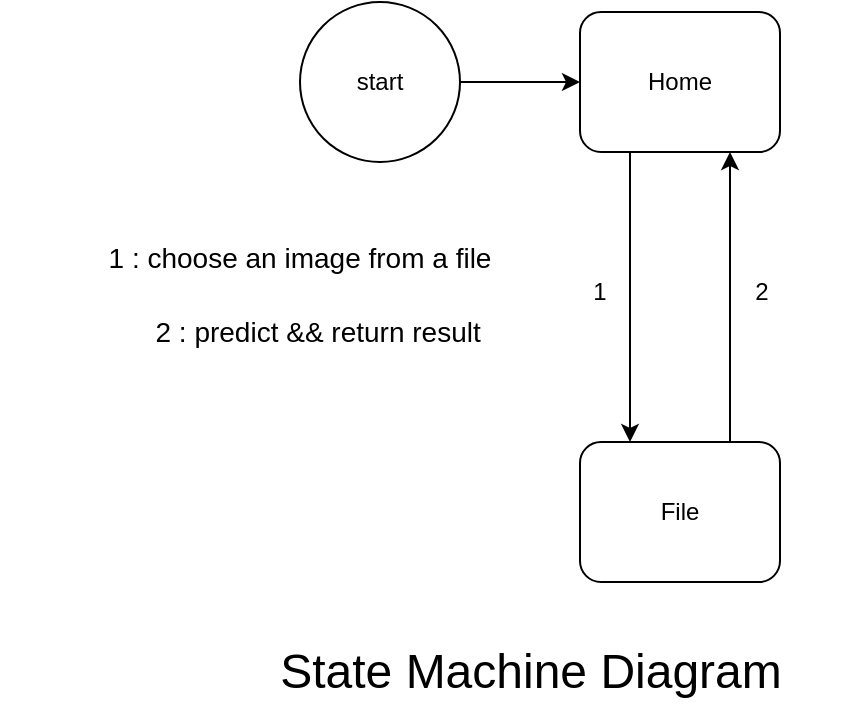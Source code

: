 <mxfile version="17.4.6" type="github">
  <diagram id="0V-rASKqDhq9RLJnRB-x" name="第 1 页">
    <mxGraphModel dx="652" dy="363" grid="1" gridSize="10" guides="1" tooltips="1" connect="1" arrows="1" fold="1" page="1" pageScale="1" pageWidth="827" pageHeight="1169" math="0" shadow="0">
      <root>
        <mxCell id="0" />
        <mxCell id="1" parent="0" />
        <mxCell id="phy2XebtmlrzV4JaS6H--9" value="" style="group" vertex="1" connectable="0" parent="1">
          <mxGeometry x="279" y="140" width="270" height="290" as="geometry" />
        </mxCell>
        <mxCell id="phy2XebtmlrzV4JaS6H--1" value="start" style="ellipse;whiteSpace=wrap;html=1;aspect=fixed;" vertex="1" parent="phy2XebtmlrzV4JaS6H--9">
          <mxGeometry width="80" height="80" as="geometry" />
        </mxCell>
        <mxCell id="phy2XebtmlrzV4JaS6H--2" value="Home" style="rounded=1;whiteSpace=wrap;html=1;" vertex="1" parent="phy2XebtmlrzV4JaS6H--9">
          <mxGeometry x="140" y="5" width="100" height="70" as="geometry" />
        </mxCell>
        <mxCell id="phy2XebtmlrzV4JaS6H--4" style="edgeStyle=orthogonalEdgeStyle;rounded=0;orthogonalLoop=1;jettySize=auto;html=1;exitX=1;exitY=0.5;exitDx=0;exitDy=0;entryX=0;entryY=0.5;entryDx=0;entryDy=0;" edge="1" parent="phy2XebtmlrzV4JaS6H--9" source="phy2XebtmlrzV4JaS6H--1" target="phy2XebtmlrzV4JaS6H--2">
          <mxGeometry relative="1" as="geometry" />
        </mxCell>
        <mxCell id="phy2XebtmlrzV4JaS6H--6" style="edgeStyle=orthogonalEdgeStyle;rounded=0;orthogonalLoop=1;jettySize=auto;html=1;exitX=0.75;exitY=0;exitDx=0;exitDy=0;entryX=0.75;entryY=1;entryDx=0;entryDy=0;" edge="1" parent="phy2XebtmlrzV4JaS6H--9" source="phy2XebtmlrzV4JaS6H--3" target="phy2XebtmlrzV4JaS6H--2">
          <mxGeometry relative="1" as="geometry" />
        </mxCell>
        <mxCell id="phy2XebtmlrzV4JaS6H--3" value="File" style="rounded=1;whiteSpace=wrap;html=1;" vertex="1" parent="phy2XebtmlrzV4JaS6H--9">
          <mxGeometry x="140" y="220" width="100" height="70" as="geometry" />
        </mxCell>
        <mxCell id="phy2XebtmlrzV4JaS6H--5" style="edgeStyle=orthogonalEdgeStyle;rounded=0;orthogonalLoop=1;jettySize=auto;html=1;exitX=0.25;exitY=1;exitDx=0;exitDy=0;entryX=0.25;entryY=0;entryDx=0;entryDy=0;" edge="1" parent="phy2XebtmlrzV4JaS6H--9" source="phy2XebtmlrzV4JaS6H--2" target="phy2XebtmlrzV4JaS6H--3">
          <mxGeometry relative="1" as="geometry" />
        </mxCell>
        <mxCell id="phy2XebtmlrzV4JaS6H--7" value="1" style="text;html=1;strokeColor=none;fillColor=none;align=center;verticalAlign=middle;whiteSpace=wrap;rounded=0;" vertex="1" parent="phy2XebtmlrzV4JaS6H--9">
          <mxGeometry x="120" y="130" width="60" height="30" as="geometry" />
        </mxCell>
        <mxCell id="phy2XebtmlrzV4JaS6H--8" value="2" style="text;html=1;strokeColor=none;fillColor=none;align=center;verticalAlign=middle;whiteSpace=wrap;rounded=0;" vertex="1" parent="phy2XebtmlrzV4JaS6H--9">
          <mxGeometry x="201" y="130" width="60" height="30" as="geometry" />
        </mxCell>
        <mxCell id="phy2XebtmlrzV4JaS6H--11" value="&lt;font style=&quot;font-size: 14px&quot;&gt;1 : choose an image from a file&lt;/font&gt;" style="text;html=1;strokeColor=none;fillColor=none;align=center;verticalAlign=middle;whiteSpace=wrap;rounded=0;fontSize=24;" vertex="1" parent="phy2XebtmlrzV4JaS6H--9">
          <mxGeometry x="-150" y="110" width="300" height="30" as="geometry" />
        </mxCell>
        <mxCell id="phy2XebtmlrzV4JaS6H--10" value="&lt;font style=&quot;font-size: 24px&quot;&gt;State Machine Diagram&lt;/font&gt;" style="text;html=1;strokeColor=none;fillColor=none;align=center;verticalAlign=middle;whiteSpace=wrap;rounded=0;" vertex="1" parent="1">
          <mxGeometry x="260" y="450" width="269" height="50" as="geometry" />
        </mxCell>
        <mxCell id="phy2XebtmlrzV4JaS6H--12" value="2 : predict &amp;amp;&amp;amp; return result&amp;nbsp;" style="text;html=1;strokeColor=none;fillColor=none;align=center;verticalAlign=middle;whiteSpace=wrap;rounded=0;fontSize=14;" vertex="1" parent="1">
          <mxGeometry x="170" y="290" width="240" height="30" as="geometry" />
        </mxCell>
      </root>
    </mxGraphModel>
  </diagram>
</mxfile>
